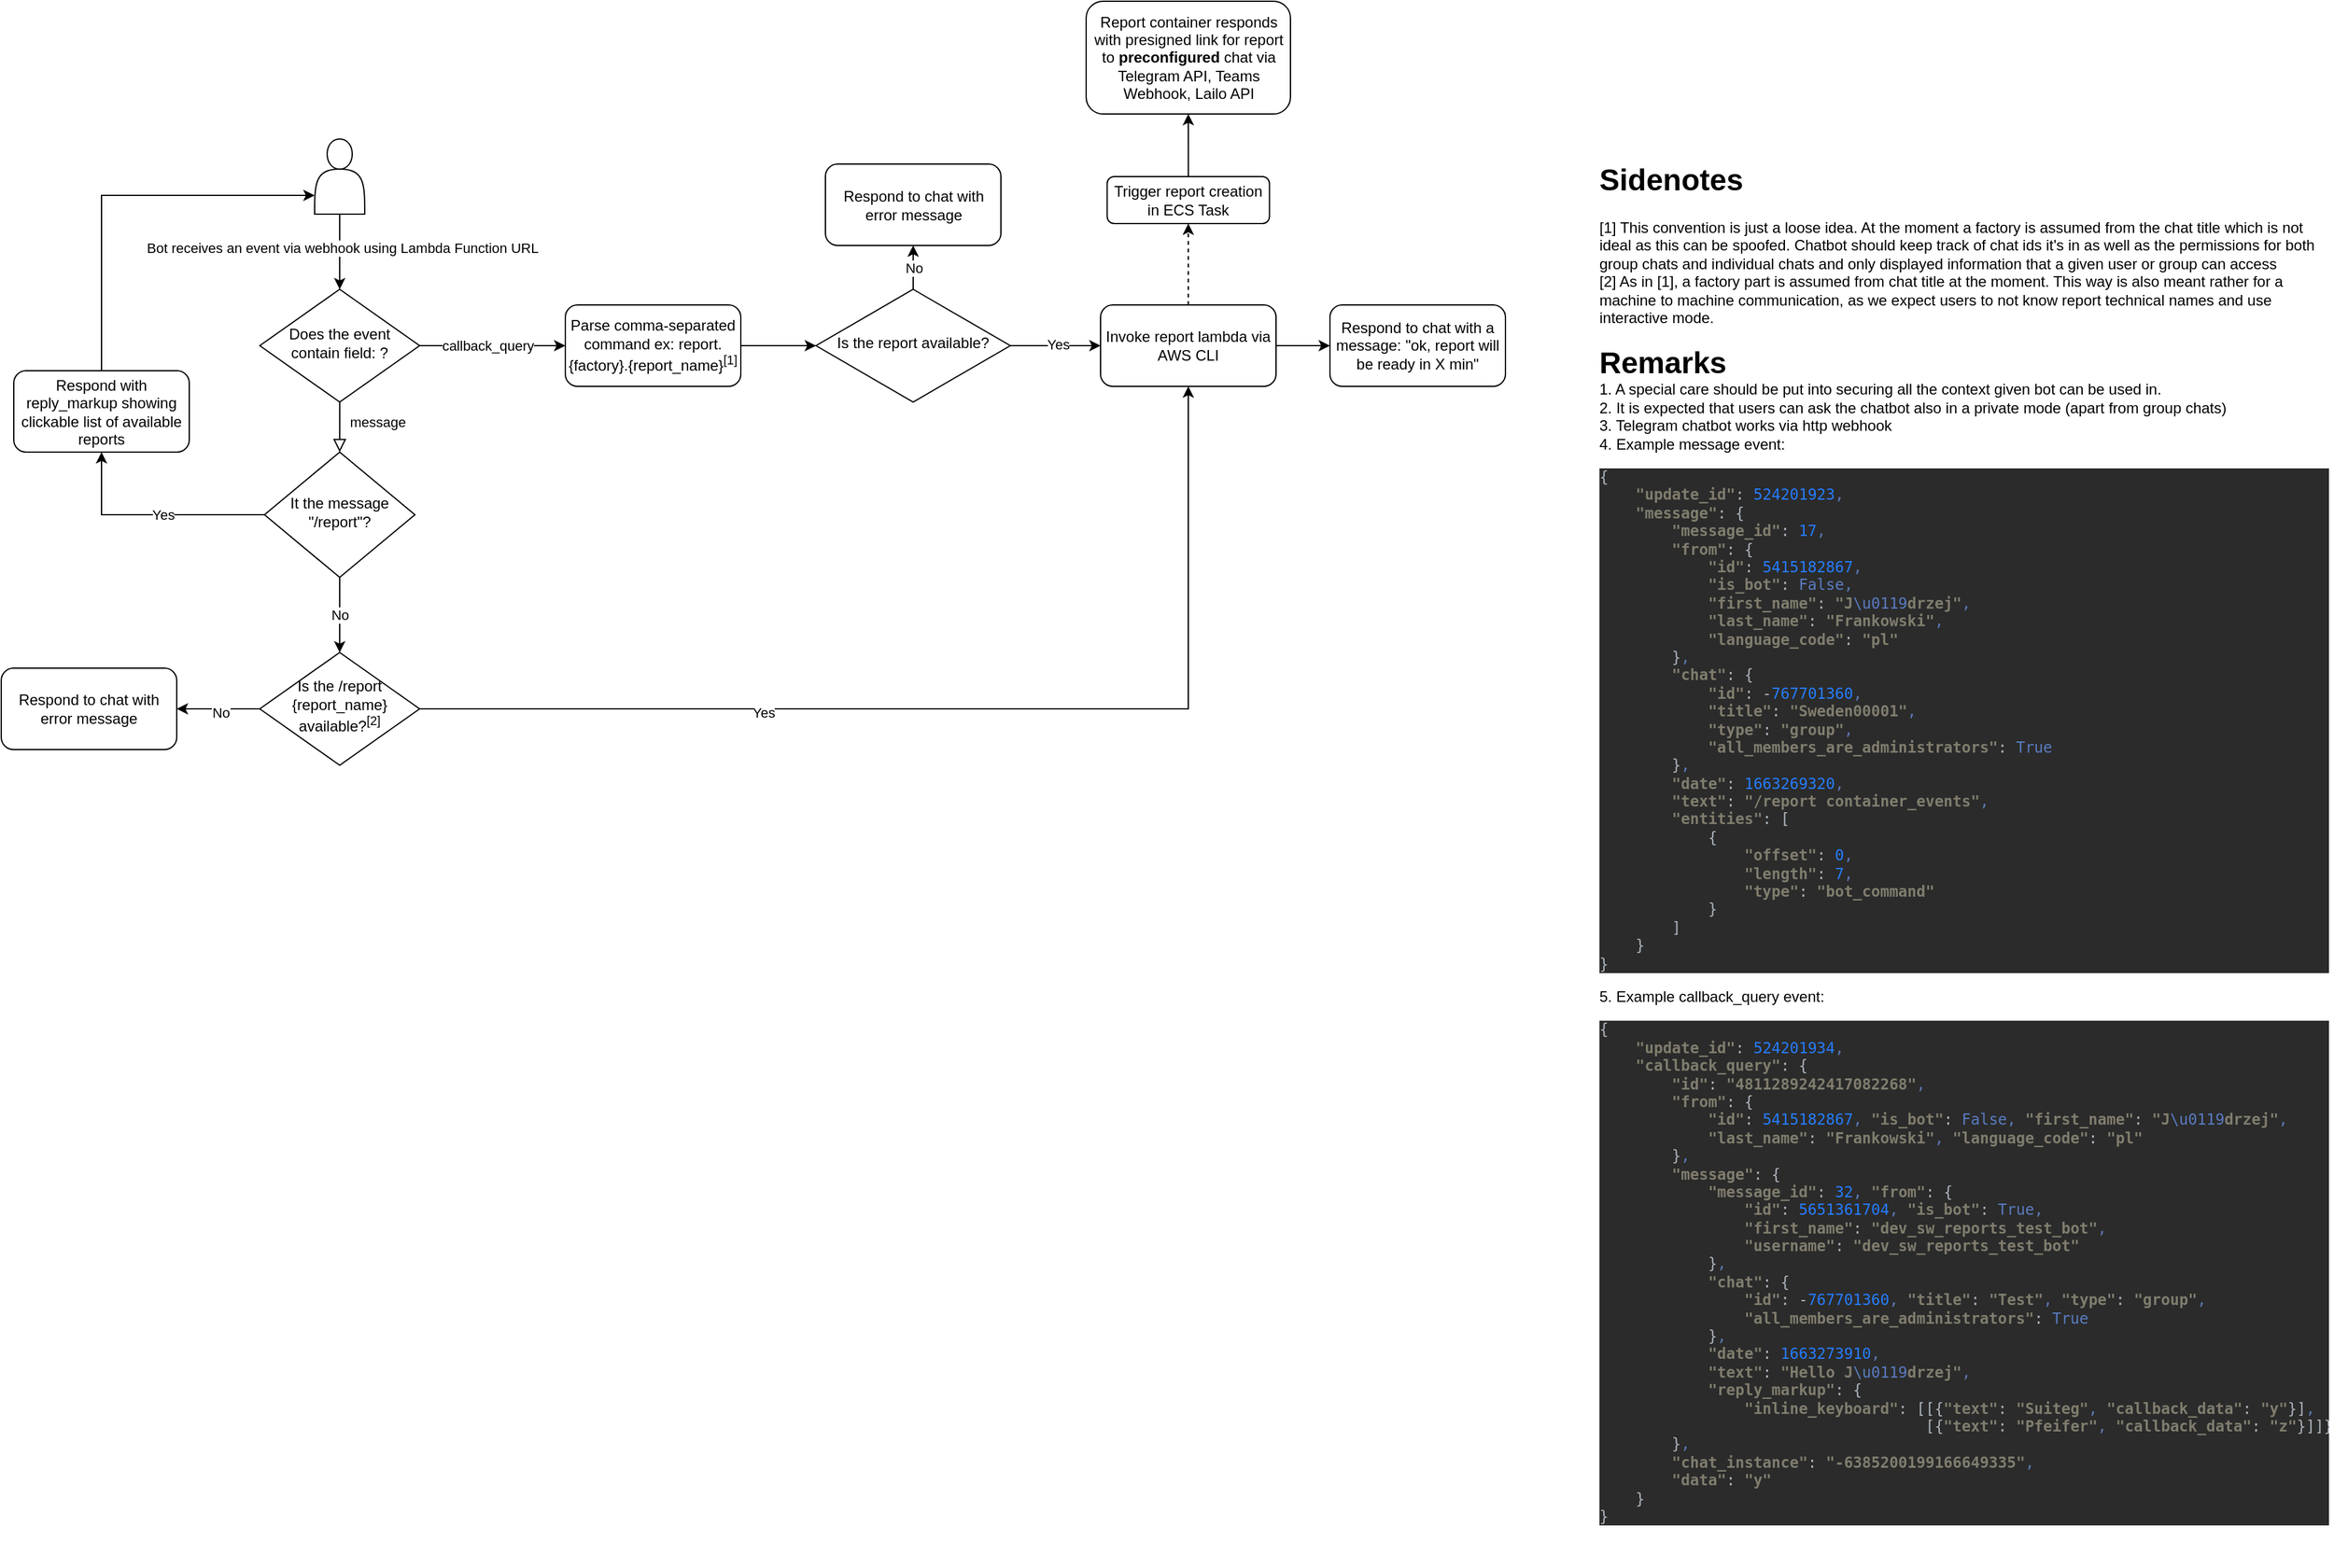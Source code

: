 <mxfile version="20.3.0" type="device"><diagram id="C5RBs43oDa-KdzZeNtuy" name="Page-1"><mxGraphModel dx="3309" dy="2534" grid="1" gridSize="10" guides="1" tooltips="1" connect="1" arrows="1" fold="1" page="0" pageScale="1" pageWidth="827" pageHeight="1169" math="0" shadow="0"><root><mxCell id="WIyWlLk6GJQsqaUBKTNV-0"/><mxCell id="WIyWlLk6GJQsqaUBKTNV-1" parent="WIyWlLk6GJQsqaUBKTNV-0"/><mxCell id="WIyWlLk6GJQsqaUBKTNV-4" value="message" style="rounded=0;html=1;jettySize=auto;orthogonalLoop=1;fontSize=11;endArrow=block;endFill=0;endSize=8;strokeWidth=1;shadow=0;labelBackgroundColor=none;edgeStyle=orthogonalEdgeStyle;" parent="WIyWlLk6GJQsqaUBKTNV-1" source="WIyWlLk6GJQsqaUBKTNV-6" target="WIyWlLk6GJQsqaUBKTNV-10" edge="1"><mxGeometry x="-0.2" y="30" relative="1" as="geometry"><mxPoint as="offset"/></mxGeometry></mxCell><mxCell id="3e-wX8Hc6Z3zVEhCg4Hl-10" style="edgeStyle=orthogonalEdgeStyle;rounded=0;orthogonalLoop=1;jettySize=auto;html=1;entryX=0;entryY=0.5;entryDx=0;entryDy=0;" parent="WIyWlLk6GJQsqaUBKTNV-1" source="WIyWlLk6GJQsqaUBKTNV-6" target="3e-wX8Hc6Z3zVEhCg4Hl-9" edge="1"><mxGeometry relative="1" as="geometry"/></mxCell><mxCell id="3e-wX8Hc6Z3zVEhCg4Hl-12" value="callback_query" style="edgeLabel;html=1;align=center;verticalAlign=middle;resizable=0;points=[];" parent="3e-wX8Hc6Z3zVEhCg4Hl-10" vertex="1" connectable="0"><mxGeometry x="-0.354" y="1" relative="1" as="geometry"><mxPoint x="16" y="1" as="offset"/></mxGeometry></mxCell><mxCell id="WIyWlLk6GJQsqaUBKTNV-6" value="Does the event contain field: ?" style="rhombus;whiteSpace=wrap;html=1;shadow=0;fontFamily=Helvetica;fontSize=12;align=center;strokeWidth=1;spacing=6;spacingTop=-4;" parent="WIyWlLk6GJQsqaUBKTNV-1" vertex="1"><mxGeometry x="156.25" y="150" width="127.5" height="90" as="geometry"/></mxCell><mxCell id="3e-wX8Hc6Z3zVEhCg4Hl-22" style="edgeStyle=orthogonalEdgeStyle;rounded=0;orthogonalLoop=1;jettySize=auto;html=1;entryX=0.5;entryY=1;entryDx=0;entryDy=0;" parent="WIyWlLk6GJQsqaUBKTNV-1" source="WIyWlLk6GJQsqaUBKTNV-10" target="3e-wX8Hc6Z3zVEhCg4Hl-21" edge="1"><mxGeometry relative="1" as="geometry"/></mxCell><mxCell id="3e-wX8Hc6Z3zVEhCg4Hl-24" value="Yes" style="edgeLabel;html=1;align=center;verticalAlign=middle;resizable=0;points=[];" parent="3e-wX8Hc6Z3zVEhCg4Hl-22" vertex="1" connectable="0"><mxGeometry x="-0.096" relative="1" as="geometry"><mxPoint as="offset"/></mxGeometry></mxCell><mxCell id="3e-wX8Hc6Z3zVEhCg4Hl-26" value="No" style="edgeStyle=orthogonalEdgeStyle;rounded=0;orthogonalLoop=1;jettySize=auto;html=1;entryX=0.5;entryY=0;entryDx=0;entryDy=0;" parent="WIyWlLk6GJQsqaUBKTNV-1" source="WIyWlLk6GJQsqaUBKTNV-10" target="3e-wX8Hc6Z3zVEhCg4Hl-25" edge="1"><mxGeometry relative="1" as="geometry"/></mxCell><mxCell id="WIyWlLk6GJQsqaUBKTNV-10" value="It the message &quot;/report&quot;?" style="rhombus;whiteSpace=wrap;html=1;shadow=0;fontFamily=Helvetica;fontSize=12;align=center;strokeWidth=1;spacing=6;spacingTop=-4;" parent="WIyWlLk6GJQsqaUBKTNV-1" vertex="1"><mxGeometry x="160" y="280" width="120" height="100" as="geometry"/></mxCell><mxCell id="3e-wX8Hc6Z3zVEhCg4Hl-5" style="edgeStyle=orthogonalEdgeStyle;rounded=0;orthogonalLoop=1;jettySize=auto;html=1;entryX=0.5;entryY=0;entryDx=0;entryDy=0;" parent="WIyWlLk6GJQsqaUBKTNV-1" source="3e-wX8Hc6Z3zVEhCg4Hl-0" target="WIyWlLk6GJQsqaUBKTNV-6" edge="1"><mxGeometry relative="1" as="geometry"/></mxCell><mxCell id="3e-wX8Hc6Z3zVEhCg4Hl-6" value="Bot receives an event via webhook using Lambda Function URL" style="edgeLabel;html=1;align=center;verticalAlign=middle;resizable=0;points=[];" parent="3e-wX8Hc6Z3zVEhCg4Hl-5" vertex="1" connectable="0"><mxGeometry x="-0.125" y="2" relative="1" as="geometry"><mxPoint as="offset"/></mxGeometry></mxCell><mxCell id="3e-wX8Hc6Z3zVEhCg4Hl-0" value="" style="shape=actor;whiteSpace=wrap;html=1;" parent="WIyWlLk6GJQsqaUBKTNV-1" vertex="1"><mxGeometry x="200" y="30" width="40" height="60" as="geometry"/></mxCell><mxCell id="3e-wX8Hc6Z3zVEhCg4Hl-14" style="edgeStyle=orthogonalEdgeStyle;rounded=0;orthogonalLoop=1;jettySize=auto;html=1;entryX=0;entryY=0.5;entryDx=0;entryDy=0;" parent="WIyWlLk6GJQsqaUBKTNV-1" source="3e-wX8Hc6Z3zVEhCg4Hl-7" target="3e-wX8Hc6Z3zVEhCg4Hl-13" edge="1"><mxGeometry relative="1" as="geometry"/></mxCell><mxCell id="3e-wX8Hc6Z3zVEhCg4Hl-15" value="Yes" style="edgeLabel;html=1;align=center;verticalAlign=middle;resizable=0;points=[];" parent="3e-wX8Hc6Z3zVEhCg4Hl-14" vertex="1" connectable="0"><mxGeometry x="0.036" y="1" relative="1" as="geometry"><mxPoint as="offset"/></mxGeometry></mxCell><mxCell id="3e-wX8Hc6Z3zVEhCg4Hl-19" value="No" style="edgeStyle=orthogonalEdgeStyle;rounded=0;orthogonalLoop=1;jettySize=auto;html=1;entryX=0.5;entryY=1;entryDx=0;entryDy=0;" parent="WIyWlLk6GJQsqaUBKTNV-1" source="3e-wX8Hc6Z3zVEhCg4Hl-7" target="3e-wX8Hc6Z3zVEhCg4Hl-18" edge="1"><mxGeometry relative="1" as="geometry"/></mxCell><mxCell id="3e-wX8Hc6Z3zVEhCg4Hl-7" value="Is the report available?" style="rhombus;whiteSpace=wrap;html=1;shadow=0;fontFamily=Helvetica;fontSize=12;align=center;strokeWidth=1;spacing=6;spacingTop=-4;" parent="WIyWlLk6GJQsqaUBKTNV-1" vertex="1"><mxGeometry x="600" y="150" width="155" height="90" as="geometry"/></mxCell><mxCell id="3e-wX8Hc6Z3zVEhCg4Hl-11" style="edgeStyle=orthogonalEdgeStyle;rounded=0;orthogonalLoop=1;jettySize=auto;html=1;entryX=0;entryY=0.5;entryDx=0;entryDy=0;" parent="WIyWlLk6GJQsqaUBKTNV-1" source="3e-wX8Hc6Z3zVEhCg4Hl-9" target="3e-wX8Hc6Z3zVEhCg4Hl-7" edge="1"><mxGeometry relative="1" as="geometry"/></mxCell><mxCell id="3e-wX8Hc6Z3zVEhCg4Hl-9" value="Parse comma-separated command ex: report.{factory}.{report_name}&lt;sup&gt;[1]&lt;/sup&gt;" style="rounded=1;whiteSpace=wrap;html=1;fontSize=12;glass=0;strokeWidth=1;shadow=0;" parent="WIyWlLk6GJQsqaUBKTNV-1" vertex="1"><mxGeometry x="400" y="162.5" width="140" height="65" as="geometry"/></mxCell><mxCell id="3e-wX8Hc6Z3zVEhCg4Hl-17" style="edgeStyle=orthogonalEdgeStyle;rounded=0;orthogonalLoop=1;jettySize=auto;html=1;entryX=0;entryY=0.5;entryDx=0;entryDy=0;" parent="WIyWlLk6GJQsqaUBKTNV-1" source="3e-wX8Hc6Z3zVEhCg4Hl-13" target="3e-wX8Hc6Z3zVEhCg4Hl-16" edge="1"><mxGeometry relative="1" as="geometry"/></mxCell><mxCell id="2MuqLyRrpYpsFwTIMHHi-2" style="edgeStyle=orthogonalEdgeStyle;rounded=0;orthogonalLoop=1;jettySize=auto;html=1;entryX=0.5;entryY=1;entryDx=0;entryDy=0;dashed=1;" edge="1" parent="WIyWlLk6GJQsqaUBKTNV-1" source="3e-wX8Hc6Z3zVEhCg4Hl-13" target="2MuqLyRrpYpsFwTIMHHi-0"><mxGeometry relative="1" as="geometry"/></mxCell><mxCell id="3e-wX8Hc6Z3zVEhCg4Hl-13" value="Invoke report lambda via AWS CLI" style="rounded=1;whiteSpace=wrap;html=1;fontSize=12;glass=0;strokeWidth=1;shadow=0;" parent="WIyWlLk6GJQsqaUBKTNV-1" vertex="1"><mxGeometry x="827" y="162.5" width="140" height="65" as="geometry"/></mxCell><mxCell id="3e-wX8Hc6Z3zVEhCg4Hl-16" value="Respond to chat with a message: &quot;ok, report will be ready in X min&quot;" style="rounded=1;whiteSpace=wrap;html=1;fontSize=12;glass=0;strokeWidth=1;shadow=0;" parent="WIyWlLk6GJQsqaUBKTNV-1" vertex="1"><mxGeometry x="1010" y="162.5" width="140" height="65" as="geometry"/></mxCell><mxCell id="3e-wX8Hc6Z3zVEhCg4Hl-18" value="Respond to chat with error message" style="rounded=1;whiteSpace=wrap;html=1;fontSize=12;glass=0;strokeWidth=1;shadow=0;" parent="WIyWlLk6GJQsqaUBKTNV-1" vertex="1"><mxGeometry x="607.5" y="50" width="140" height="65" as="geometry"/></mxCell><mxCell id="3e-wX8Hc6Z3zVEhCg4Hl-23" style="edgeStyle=orthogonalEdgeStyle;rounded=0;orthogonalLoop=1;jettySize=auto;html=1;entryX=0;entryY=0.75;entryDx=0;entryDy=0;" parent="WIyWlLk6GJQsqaUBKTNV-1" source="3e-wX8Hc6Z3zVEhCg4Hl-21" target="3e-wX8Hc6Z3zVEhCg4Hl-0" edge="1"><mxGeometry relative="1" as="geometry"><Array as="points"><mxPoint x="30" y="75"/></Array></mxGeometry></mxCell><mxCell id="3e-wX8Hc6Z3zVEhCg4Hl-21" value="Respond with reply_markup showing clickable list of available reports" style="rounded=1;whiteSpace=wrap;html=1;fontSize=12;glass=0;strokeWidth=1;shadow=0;" parent="WIyWlLk6GJQsqaUBKTNV-1" vertex="1"><mxGeometry x="-40" y="215" width="140" height="65" as="geometry"/></mxCell><mxCell id="3e-wX8Hc6Z3zVEhCg4Hl-27" style="edgeStyle=orthogonalEdgeStyle;rounded=0;orthogonalLoop=1;jettySize=auto;html=1;entryX=0.5;entryY=1;entryDx=0;entryDy=0;" parent="WIyWlLk6GJQsqaUBKTNV-1" source="3e-wX8Hc6Z3zVEhCg4Hl-25" target="3e-wX8Hc6Z3zVEhCg4Hl-13" edge="1"><mxGeometry relative="1" as="geometry"/></mxCell><mxCell id="3e-wX8Hc6Z3zVEhCg4Hl-28" value="Yes" style="edgeLabel;html=1;align=center;verticalAlign=middle;resizable=0;points=[];" parent="3e-wX8Hc6Z3zVEhCg4Hl-27" vertex="1" connectable="0"><mxGeometry x="-0.372" y="-3" relative="1" as="geometry"><mxPoint as="offset"/></mxGeometry></mxCell><mxCell id="3e-wX8Hc6Z3zVEhCg4Hl-31" style="edgeStyle=orthogonalEdgeStyle;rounded=0;orthogonalLoop=1;jettySize=auto;html=1;entryX=1;entryY=0.5;entryDx=0;entryDy=0;" parent="WIyWlLk6GJQsqaUBKTNV-1" source="3e-wX8Hc6Z3zVEhCg4Hl-25" target="3e-wX8Hc6Z3zVEhCg4Hl-30" edge="1"><mxGeometry relative="1" as="geometry"/></mxCell><mxCell id="3e-wX8Hc6Z3zVEhCg4Hl-32" value="No" style="edgeLabel;html=1;align=center;verticalAlign=middle;resizable=0;points=[];" parent="3e-wX8Hc6Z3zVEhCg4Hl-31" vertex="1" connectable="0"><mxGeometry x="-0.037" y="3" relative="1" as="geometry"><mxPoint as="offset"/></mxGeometry></mxCell><mxCell id="3e-wX8Hc6Z3zVEhCg4Hl-25" value="Is the /report {report_name} available?&lt;sup&gt;[2]&lt;/sup&gt;" style="rhombus;whiteSpace=wrap;html=1;shadow=0;fontFamily=Helvetica;fontSize=12;align=center;strokeWidth=1;spacing=6;spacingTop=-4;" parent="WIyWlLk6GJQsqaUBKTNV-1" vertex="1"><mxGeometry x="156.25" y="440" width="127.5" height="90" as="geometry"/></mxCell><mxCell id="3e-wX8Hc6Z3zVEhCg4Hl-30" value="Respond to chat with error message" style="rounded=1;whiteSpace=wrap;html=1;fontSize=12;glass=0;strokeWidth=1;shadow=0;" parent="WIyWlLk6GJQsqaUBKTNV-1" vertex="1"><mxGeometry x="-50" y="452.5" width="140" height="65" as="geometry"/></mxCell><mxCell id="3e-wX8Hc6Z3zVEhCg4Hl-33" value="&lt;h1&gt;Sidenotes&lt;/h1&gt;&lt;div&gt;[1] This convention is just a loose idea. At the moment a factory is assumed from the chat title which is not ideal as this can be spoofed. Chatbot should keep track of chat ids it's in as well as the permissions for both group chats and individual chats and only displayed information that a given user or group can access&lt;/div&gt;&lt;div&gt;[2] As in [1], a factory part is assumed from chat title at the moment. This way is also meant rather for a machine to machine communication, as we expect users to not know report technical names and use interactive mode.&amp;nbsp;&lt;/div&gt;&lt;div&gt;&lt;br&gt;&lt;/div&gt;&lt;div style=&quot;font-size: 24px;&quot;&gt;&lt;b&gt;Remarks&lt;/b&gt;&lt;/div&gt;&lt;div style=&quot;&quot;&gt;1. A special care should be put into securing all the context given bot can be used in.&amp;nbsp;&lt;/div&gt;&lt;div style=&quot;&quot;&gt;2. It is expected that users can ask the chatbot also in a private mode (apart from group chats)&lt;/div&gt;&lt;div style=&quot;&quot;&gt;3. Telegram chatbot works via http webhook&lt;/div&gt;&lt;div style=&quot;&quot;&gt;4. Example message event:&lt;/div&gt;&lt;div style=&quot;&quot;&gt;&lt;pre style=&quot;background-color: rgb(43, 43, 43); color: rgb(174, 181, 189); font-family: &amp;quot;JetBrains Mono&amp;quot;, monospace;&quot;&gt;{&lt;br&gt;    &lt;span style=&quot;color: rgb(128, 125, 110); font-weight: bold;&quot;&gt;&quot;update_id&quot;&lt;/span&gt;: &lt;span style=&quot;color: rgb(38, 125, 255);&quot;&gt;524201923&lt;/span&gt;&lt;span style=&quot;color: rgb(92, 122, 184);&quot;&gt;,&lt;br&gt;&lt;/span&gt;&lt;span style=&quot;color: rgb(92, 122, 184);&quot;&gt;    &lt;/span&gt;&lt;span style=&quot;color: rgb(128, 125, 110); font-weight: bold;&quot;&gt;&quot;message&quot;&lt;/span&gt;: {&lt;br&gt;        &lt;span style=&quot;color: rgb(128, 125, 110); font-weight: bold;&quot;&gt;&quot;message_id&quot;&lt;/span&gt;: &lt;span style=&quot;color: rgb(38, 125, 255);&quot;&gt;17&lt;/span&gt;&lt;span style=&quot;color: rgb(92, 122, 184);&quot;&gt;,&lt;br&gt;&lt;/span&gt;&lt;span style=&quot;color: rgb(92, 122, 184);&quot;&gt;        &lt;/span&gt;&lt;span style=&quot;color: rgb(128, 125, 110); font-weight: bold;&quot;&gt;&quot;from&quot;&lt;/span&gt;: {&lt;br&gt;            &lt;span style=&quot;color: rgb(128, 125, 110); font-weight: bold;&quot;&gt;&quot;id&quot;&lt;/span&gt;: &lt;span style=&quot;color: rgb(38, 125, 255);&quot;&gt;5415182867&lt;/span&gt;&lt;span style=&quot;color: rgb(92, 122, 184);&quot;&gt;,&lt;br&gt;&lt;/span&gt;&lt;span style=&quot;color: rgb(92, 122, 184);&quot;&gt;            &lt;/span&gt;&lt;span style=&quot;color: rgb(128, 125, 110); font-weight: bold;&quot;&gt;&quot;is_bot&quot;&lt;/span&gt;: &lt;span style=&quot;color: rgb(89, 124, 194);&quot;&gt;False&lt;/span&gt;&lt;span style=&quot;color: rgb(92, 122, 184);&quot;&gt;,&lt;br&gt;&lt;/span&gt;&lt;span style=&quot;color: rgb(92, 122, 184);&quot;&gt;            &lt;/span&gt;&lt;span style=&quot;color: rgb(128, 125, 110); font-weight: bold;&quot;&gt;&quot;first_name&quot;&lt;/span&gt;: &lt;span style=&quot;color: rgb(128, 125, 110); font-weight: bold;&quot;&gt;&quot;J&lt;/span&gt;&lt;span style=&quot;color: rgb(89, 124, 194);&quot;&gt;\u0119&lt;/span&gt;&lt;span style=&quot;color: rgb(128, 125, 110); font-weight: bold;&quot;&gt;drzej&quot;&lt;/span&gt;&lt;span style=&quot;color: rgb(92, 122, 184);&quot;&gt;,&lt;br&gt;&lt;/span&gt;&lt;span style=&quot;color: rgb(92, 122, 184);&quot;&gt;            &lt;/span&gt;&lt;span style=&quot;color: rgb(128, 125, 110); font-weight: bold;&quot;&gt;&quot;last_name&quot;&lt;/span&gt;: &lt;span style=&quot;color: rgb(128, 125, 110); font-weight: bold;&quot;&gt;&quot;Frankowski&quot;&lt;/span&gt;&lt;span style=&quot;color: rgb(92, 122, 184);&quot;&gt;,&lt;br&gt;&lt;/span&gt;&lt;span style=&quot;color: rgb(92, 122, 184);&quot;&gt;            &lt;/span&gt;&lt;span style=&quot;color: rgb(128, 125, 110); font-weight: bold;&quot;&gt;&quot;language_code&quot;&lt;/span&gt;: &lt;span style=&quot;color: rgb(128, 125, 110); font-weight: bold;&quot;&gt;&quot;pl&quot;&lt;br&gt;&lt;/span&gt;&lt;span style=&quot;color: rgb(128, 125, 110); font-weight: bold;&quot;&gt;        &lt;/span&gt;}&lt;span style=&quot;color: rgb(92, 122, 184);&quot;&gt;,&lt;br&gt;&lt;/span&gt;&lt;span style=&quot;color: rgb(92, 122, 184);&quot;&gt;        &lt;/span&gt;&lt;span style=&quot;color: rgb(128, 125, 110); font-weight: bold;&quot;&gt;&quot;chat&quot;&lt;/span&gt;: {&lt;br&gt;            &lt;span style=&quot;color: rgb(128, 125, 110); font-weight: bold;&quot;&gt;&quot;id&quot;&lt;/span&gt;: -&lt;span style=&quot;color: rgb(38, 125, 255);&quot;&gt;767701360&lt;/span&gt;&lt;span style=&quot;color: rgb(92, 122, 184);&quot;&gt;,&lt;br&gt;&lt;/span&gt;&lt;span style=&quot;color: rgb(92, 122, 184);&quot;&gt;            &lt;/span&gt;&lt;span style=&quot;color: rgb(128, 125, 110); font-weight: bold;&quot;&gt;&quot;title&quot;&lt;/span&gt;: &lt;span style=&quot;color: rgb(128, 125, 110); font-weight: bold;&quot;&gt;&quot;Sweden00001&quot;&lt;/span&gt;&lt;span style=&quot;color: rgb(92, 122, 184);&quot;&gt;,&lt;br&gt;&lt;/span&gt;&lt;span style=&quot;color: rgb(92, 122, 184);&quot;&gt;            &lt;/span&gt;&lt;span style=&quot;color: rgb(128, 125, 110); font-weight: bold;&quot;&gt;&quot;type&quot;&lt;/span&gt;: &lt;span style=&quot;color: rgb(128, 125, 110); font-weight: bold;&quot;&gt;&quot;group&quot;&lt;/span&gt;&lt;span style=&quot;color: rgb(92, 122, 184);&quot;&gt;,&lt;br&gt;&lt;/span&gt;&lt;span style=&quot;color: rgb(92, 122, 184);&quot;&gt;            &lt;/span&gt;&lt;span style=&quot;color: rgb(128, 125, 110); font-weight: bold;&quot;&gt;&quot;all_members_are_administrators&quot;&lt;/span&gt;: &lt;span style=&quot;color: rgb(89, 124, 194);&quot;&gt;True&lt;br&gt;&lt;/span&gt;&lt;span style=&quot;color: rgb(89, 124, 194);&quot;&gt;        &lt;/span&gt;}&lt;span style=&quot;color: rgb(92, 122, 184);&quot;&gt;,&lt;br&gt;&lt;/span&gt;&lt;span style=&quot;color: rgb(92, 122, 184);&quot;&gt;        &lt;/span&gt;&lt;span style=&quot;color: rgb(128, 125, 110); font-weight: bold;&quot;&gt;&quot;date&quot;&lt;/span&gt;: &lt;span style=&quot;color: rgb(38, 125, 255);&quot;&gt;1663269320&lt;/span&gt;&lt;span style=&quot;color: rgb(92, 122, 184);&quot;&gt;,&lt;br&gt;&lt;/span&gt;&lt;span style=&quot;color: rgb(92, 122, 184);&quot;&gt;        &lt;/span&gt;&lt;span style=&quot;color: rgb(128, 125, 110); font-weight: bold;&quot;&gt;&quot;text&quot;&lt;/span&gt;: &lt;span style=&quot;color: rgb(128, 125, 110); font-weight: bold;&quot;&gt;&quot;/report container_events&quot;&lt;/span&gt;&lt;span style=&quot;color: rgb(92, 122, 184);&quot;&gt;,&lt;br&gt;&lt;/span&gt;&lt;span style=&quot;color: rgb(92, 122, 184);&quot;&gt;        &lt;/span&gt;&lt;span style=&quot;color: rgb(128, 125, 110); font-weight: bold;&quot;&gt;&quot;entities&quot;&lt;/span&gt;: [&lt;br&gt;            {&lt;br&gt;                &lt;span style=&quot;color: rgb(128, 125, 110); font-weight: bold;&quot;&gt;&quot;offset&quot;&lt;/span&gt;: &lt;span style=&quot;color: rgb(38, 125, 255);&quot;&gt;0&lt;/span&gt;&lt;span style=&quot;color: rgb(92, 122, 184);&quot;&gt;,&lt;br&gt;&lt;/span&gt;&lt;span style=&quot;color: rgb(92, 122, 184);&quot;&gt;                &lt;/span&gt;&lt;span style=&quot;color: rgb(128, 125, 110); font-weight: bold;&quot;&gt;&quot;length&quot;&lt;/span&gt;: &lt;span style=&quot;color: rgb(38, 125, 255);&quot;&gt;7&lt;/span&gt;&lt;span style=&quot;color: rgb(92, 122, 184);&quot;&gt;,&lt;br&gt;&lt;/span&gt;&lt;span style=&quot;color: rgb(92, 122, 184);&quot;&gt;                &lt;/span&gt;&lt;span style=&quot;color: rgb(128, 125, 110); font-weight: bold;&quot;&gt;&quot;type&quot;&lt;/span&gt;: &lt;span style=&quot;color: rgb(128, 125, 110); font-weight: bold;&quot;&gt;&quot;bot_command&quot;&lt;br&gt;&lt;/span&gt;&lt;span style=&quot;color: rgb(128, 125, 110); font-weight: bold;&quot;&gt;            &lt;/span&gt;}&lt;br&gt;        ]&lt;br&gt;    }&lt;br&gt;}&lt;/pre&gt;&lt;/div&gt;&lt;div style=&quot;&quot;&gt;5. Example callback_query event:&lt;/div&gt;&lt;div style=&quot;&quot;&gt;&lt;pre style=&quot;background-color:#2b2b2b;color:#aeb5bd;font-family:'JetBrains Mono',monospace;font-size:9,8pt;&quot;&gt;{&lt;br&gt;    &lt;span style=&quot;color:#807d6e;font-weight:bold;&quot;&gt;&quot;update_id&quot;&lt;/span&gt;: &lt;span style=&quot;color:#267dff;&quot;&gt;524201934&lt;/span&gt;&lt;span style=&quot;color:#5c7ab8;&quot;&gt;,&lt;br&gt;&lt;/span&gt;&lt;span style=&quot;color:#5c7ab8;&quot;&gt;    &lt;/span&gt;&lt;span style=&quot;color:#807d6e;font-weight:bold;&quot;&gt;&quot;callback_query&quot;&lt;/span&gt;: {&lt;br&gt;        &lt;span style=&quot;color:#807d6e;font-weight:bold;&quot;&gt;&quot;id&quot;&lt;/span&gt;: &lt;span style=&quot;color:#807d6e;font-weight:bold;&quot;&gt;&quot;4811289242417082268&quot;&lt;/span&gt;&lt;span style=&quot;color:#5c7ab8;&quot;&gt;,&lt;br&gt;&lt;/span&gt;&lt;span style=&quot;color:#5c7ab8;&quot;&gt;        &lt;/span&gt;&lt;span style=&quot;color:#807d6e;font-weight:bold;&quot;&gt;&quot;from&quot;&lt;/span&gt;: {&lt;br&gt;            &lt;span style=&quot;color:#807d6e;font-weight:bold;&quot;&gt;&quot;id&quot;&lt;/span&gt;: &lt;span style=&quot;color:#267dff;&quot;&gt;5415182867&lt;/span&gt;&lt;span style=&quot;color:#5c7ab8;&quot;&gt;, &lt;/span&gt;&lt;span style=&quot;color:#807d6e;font-weight:bold;&quot;&gt;&quot;is_bot&quot;&lt;/span&gt;: &lt;span style=&quot;color:#597cc2;&quot;&gt;False&lt;/span&gt;&lt;span style=&quot;color:#5c7ab8;&quot;&gt;, &lt;/span&gt;&lt;span style=&quot;color:#807d6e;font-weight:bold;&quot;&gt;&quot;first_name&quot;&lt;/span&gt;: &lt;span style=&quot;color:#807d6e;font-weight:bold;&quot;&gt;&quot;J&lt;/span&gt;&lt;span style=&quot;color:#597cc2;&quot;&gt;\u0119&lt;/span&gt;&lt;span style=&quot;color:#807d6e;font-weight:bold;&quot;&gt;drzej&quot;&lt;/span&gt;&lt;span style=&quot;color:#5c7ab8;&quot;&gt;,&lt;br&gt;&lt;/span&gt;&lt;span style=&quot;color:#5c7ab8;&quot;&gt;            &lt;/span&gt;&lt;span style=&quot;color:#807d6e;font-weight:bold;&quot;&gt;&quot;last_name&quot;&lt;/span&gt;: &lt;span style=&quot;color:#807d6e;font-weight:bold;&quot;&gt;&quot;Frankowski&quot;&lt;/span&gt;&lt;span style=&quot;color:#5c7ab8;&quot;&gt;, &lt;/span&gt;&lt;span style=&quot;color:#807d6e;font-weight:bold;&quot;&gt;&quot;language_code&quot;&lt;/span&gt;: &lt;span style=&quot;color:#807d6e;font-weight:bold;&quot;&gt;&quot;pl&quot;&lt;br&gt;&lt;/span&gt;&lt;span style=&quot;color:#807d6e;font-weight:bold;&quot;&gt;        &lt;/span&gt;}&lt;span style=&quot;color:#5c7ab8;&quot;&gt;,&lt;br&gt;&lt;/span&gt;&lt;span style=&quot;color:#5c7ab8;&quot;&gt;        &lt;/span&gt;&lt;span style=&quot;color:#807d6e;font-weight:bold;&quot;&gt;&quot;message&quot;&lt;/span&gt;: {&lt;br&gt;            &lt;span style=&quot;color:#807d6e;font-weight:bold;&quot;&gt;&quot;message_id&quot;&lt;/span&gt;: &lt;span style=&quot;color:#267dff;&quot;&gt;32&lt;/span&gt;&lt;span style=&quot;color:#5c7ab8;&quot;&gt;, &lt;/span&gt;&lt;span style=&quot;color:#807d6e;font-weight:bold;&quot;&gt;&quot;from&quot;&lt;/span&gt;: {&lt;br&gt;                &lt;span style=&quot;color:#807d6e;font-weight:bold;&quot;&gt;&quot;id&quot;&lt;/span&gt;: &lt;span style=&quot;color:#267dff;&quot;&gt;5651361704&lt;/span&gt;&lt;span style=&quot;color:#5c7ab8;&quot;&gt;, &lt;/span&gt;&lt;span style=&quot;color:#807d6e;font-weight:bold;&quot;&gt;&quot;is_bot&quot;&lt;/span&gt;: &lt;span style=&quot;color:#597cc2;&quot;&gt;True&lt;/span&gt;&lt;span style=&quot;color:#5c7ab8;&quot;&gt;,&lt;br&gt;&lt;/span&gt;&lt;span style=&quot;color:#5c7ab8;&quot;&gt;                &lt;/span&gt;&lt;span style=&quot;color:#807d6e;font-weight:bold;&quot;&gt;&quot;first_name&quot;&lt;/span&gt;: &lt;span style=&quot;color:#807d6e;font-weight:bold;&quot;&gt;&quot;dev_sw_reports_test_bot&quot;&lt;/span&gt;&lt;span style=&quot;color:#5c7ab8;&quot;&gt;,&lt;br&gt;&lt;/span&gt;&lt;span style=&quot;color:#5c7ab8;&quot;&gt;                &lt;/span&gt;&lt;span style=&quot;color:#807d6e;font-weight:bold;&quot;&gt;&quot;username&quot;&lt;/span&gt;: &lt;span style=&quot;color:#807d6e;font-weight:bold;&quot;&gt;&quot;dev_sw_reports_test_bot&quot;&lt;br&gt;&lt;/span&gt;&lt;span style=&quot;color:#807d6e;font-weight:bold;&quot;&gt;            &lt;/span&gt;}&lt;span style=&quot;color:#5c7ab8;&quot;&gt;,&lt;br&gt;&lt;/span&gt;&lt;span style=&quot;color:#5c7ab8;&quot;&gt;            &lt;/span&gt;&lt;span style=&quot;color:#807d6e;font-weight:bold;&quot;&gt;&quot;chat&quot;&lt;/span&gt;: {&lt;br&gt;                &lt;span style=&quot;color:#807d6e;font-weight:bold;&quot;&gt;&quot;id&quot;&lt;/span&gt;: -&lt;span style=&quot;color:#267dff;&quot;&gt;767701360&lt;/span&gt;&lt;span style=&quot;color:#5c7ab8;&quot;&gt;, &lt;/span&gt;&lt;span style=&quot;color:#807d6e;font-weight:bold;&quot;&gt;&quot;title&quot;&lt;/span&gt;: &lt;span style=&quot;color:#807d6e;font-weight:bold;&quot;&gt;&quot;Test&quot;&lt;/span&gt;&lt;span style=&quot;color:#5c7ab8;&quot;&gt;, &lt;/span&gt;&lt;span style=&quot;color:#807d6e;font-weight:bold;&quot;&gt;&quot;type&quot;&lt;/span&gt;: &lt;span style=&quot;color:#807d6e;font-weight:bold;&quot;&gt;&quot;group&quot;&lt;/span&gt;&lt;span style=&quot;color:#5c7ab8;&quot;&gt;,&lt;br&gt;&lt;/span&gt;&lt;span style=&quot;color:#5c7ab8;&quot;&gt;                &lt;/span&gt;&lt;span style=&quot;color:#807d6e;font-weight:bold;&quot;&gt;&quot;all_members_are_administrators&quot;&lt;/span&gt;: &lt;span style=&quot;color:#597cc2;&quot;&gt;True&lt;br&gt;&lt;/span&gt;&lt;span style=&quot;color:#597cc2;&quot;&gt;            &lt;/span&gt;}&lt;span style=&quot;color:#5c7ab8;&quot;&gt;,&lt;br&gt;&lt;/span&gt;&lt;span style=&quot;color:#5c7ab8;&quot;&gt;            &lt;/span&gt;&lt;span style=&quot;color:#807d6e;font-weight:bold;&quot;&gt;&quot;date&quot;&lt;/span&gt;: &lt;span style=&quot;color:#267dff;&quot;&gt;1663273910&lt;/span&gt;&lt;span style=&quot;color:#5c7ab8;&quot;&gt;,&lt;br&gt;&lt;/span&gt;&lt;span style=&quot;color:#5c7ab8;&quot;&gt;            &lt;/span&gt;&lt;span style=&quot;color:#807d6e;font-weight:bold;&quot;&gt;&quot;text&quot;&lt;/span&gt;: &lt;span style=&quot;color:#807d6e;font-weight:bold;&quot;&gt;&quot;Hello J&lt;/span&gt;&lt;span style=&quot;color:#597cc2;&quot;&gt;\u0119&lt;/span&gt;&lt;span style=&quot;color:#807d6e;font-weight:bold;&quot;&gt;drzej&quot;&lt;/span&gt;&lt;span style=&quot;color:#5c7ab8;&quot;&gt;,&lt;br&gt;&lt;/span&gt;&lt;span style=&quot;color:#5c7ab8;&quot;&gt;            &lt;/span&gt;&lt;span style=&quot;color:#807d6e;font-weight:bold;&quot;&gt;&quot;reply_markup&quot;&lt;/span&gt;: {&lt;br&gt;                &lt;span style=&quot;color:#807d6e;font-weight:bold;&quot;&gt;&quot;inline_keyboard&quot;&lt;/span&gt;: [[{&lt;span style=&quot;color:#807d6e;font-weight:bold;&quot;&gt;&quot;text&quot;&lt;/span&gt;: &lt;span style=&quot;color:#807d6e;font-weight:bold;&quot;&gt;&quot;Suiteg&quot;&lt;/span&gt;&lt;span style=&quot;color:#5c7ab8;&quot;&gt;, &lt;/span&gt;&lt;span style=&quot;color:#807d6e;font-weight:bold;&quot;&gt;&quot;callback_data&quot;&lt;/span&gt;: &lt;span style=&quot;color:#807d6e;font-weight:bold;&quot;&gt;&quot;y&quot;&lt;/span&gt;}]&lt;span style=&quot;color:#5c7ab8;&quot;&gt;,&lt;br&gt;&lt;/span&gt;&lt;span style=&quot;color:#5c7ab8;&quot;&gt;                                    &lt;/span&gt;[{&lt;span style=&quot;color:#807d6e;font-weight:bold;&quot;&gt;&quot;text&quot;&lt;/span&gt;: &lt;span style=&quot;color:#807d6e;font-weight:bold;&quot;&gt;&quot;Pfeifer&quot;&lt;/span&gt;&lt;span style=&quot;color:#5c7ab8;&quot;&gt;, &lt;/span&gt;&lt;span style=&quot;color:#807d6e;font-weight:bold;&quot;&gt;&quot;callback_data&quot;&lt;/span&gt;: &lt;span style=&quot;color:#807d6e;font-weight:bold;&quot;&gt;&quot;z&quot;&lt;/span&gt;}]]}&lt;br&gt;        }&lt;span style=&quot;color:#5c7ab8;&quot;&gt;,&lt;br&gt;&lt;/span&gt;&lt;span style=&quot;color:#5c7ab8;&quot;&gt;        &lt;/span&gt;&lt;span style=&quot;color:#807d6e;font-weight:bold;&quot;&gt;&quot;chat_instance&quot;&lt;/span&gt;: &lt;span style=&quot;color:#807d6e;font-weight:bold;&quot;&gt;&quot;-6385200199166649335&quot;&lt;/span&gt;&lt;span style=&quot;color:#5c7ab8;&quot;&gt;,&lt;br&gt;&lt;/span&gt;&lt;span style=&quot;color:#5c7ab8;&quot;&gt;        &lt;/span&gt;&lt;span style=&quot;color:#807d6e;font-weight:bold;&quot;&gt;&quot;data&quot;&lt;/span&gt;: &lt;span style=&quot;color:#807d6e;font-weight:bold;&quot;&gt;&quot;y&quot;&lt;br&gt;&lt;/span&gt;&lt;span style=&quot;color:#807d6e;font-weight:bold;&quot;&gt;    &lt;/span&gt;}&lt;br&gt;}&lt;/pre&gt;&lt;/div&gt;" style="text;html=1;strokeColor=none;fillColor=none;spacing=5;spacingTop=-20;whiteSpace=wrap;overflow=hidden;rounded=0;" parent="WIyWlLk6GJQsqaUBKTNV-1" vertex="1"><mxGeometry x="1220" y="42.5" width="590" height="1127.5" as="geometry"/></mxCell><mxCell id="2MuqLyRrpYpsFwTIMHHi-5" style="edgeStyle=orthogonalEdgeStyle;rounded=0;orthogonalLoop=1;jettySize=auto;html=1;entryX=0.5;entryY=1;entryDx=0;entryDy=0;" edge="1" parent="WIyWlLk6GJQsqaUBKTNV-1" source="2MuqLyRrpYpsFwTIMHHi-0" target="2MuqLyRrpYpsFwTIMHHi-4"><mxGeometry relative="1" as="geometry"/></mxCell><mxCell id="2MuqLyRrpYpsFwTIMHHi-0" value="Trigger report creation in ECS Task" style="rounded=1;whiteSpace=wrap;html=1;fontSize=12;glass=0;strokeWidth=1;shadow=0;" vertex="1" parent="WIyWlLk6GJQsqaUBKTNV-1"><mxGeometry x="832.25" y="60" width="129.5" height="37.5" as="geometry"/></mxCell><mxCell id="2MuqLyRrpYpsFwTIMHHi-4" value="Report container responds with presigned link for report to&amp;nbsp;&lt;b&gt;preconfigured&lt;/b&gt;&amp;nbsp;chat via Telegram API, Teams Webhook, Lailo API" style="rounded=1;whiteSpace=wrap;html=1;" vertex="1" parent="WIyWlLk6GJQsqaUBKTNV-1"><mxGeometry x="815.5" y="-80" width="163" height="90" as="geometry"/></mxCell></root></mxGraphModel></diagram></mxfile>
